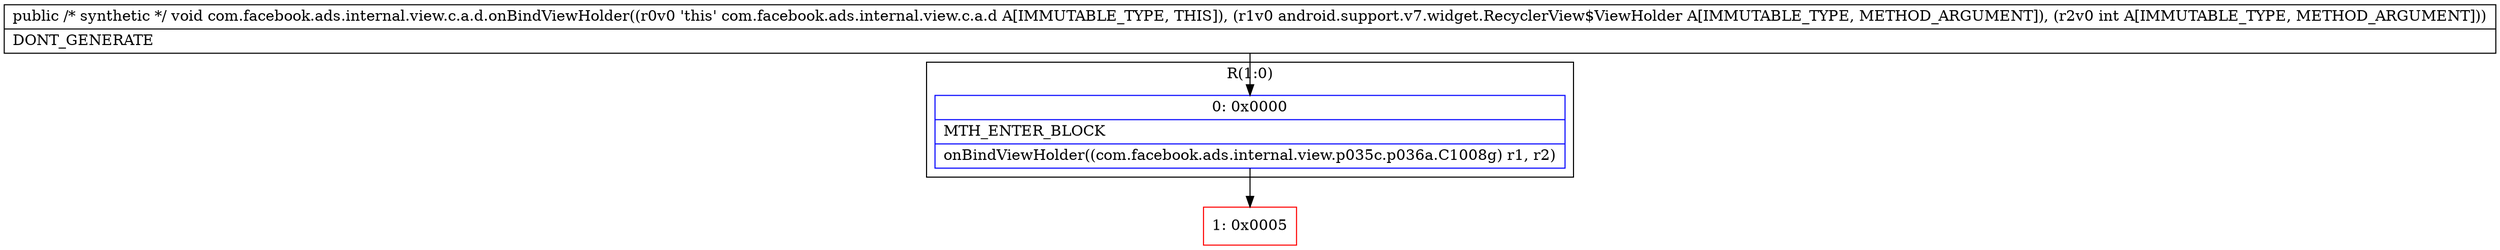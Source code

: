 digraph "CFG forcom.facebook.ads.internal.view.c.a.d.onBindViewHolder(Landroid\/support\/v7\/widget\/RecyclerView$ViewHolder;I)V" {
subgraph cluster_Region_1762288606 {
label = "R(1:0)";
node [shape=record,color=blue];
Node_0 [shape=record,label="{0\:\ 0x0000|MTH_ENTER_BLOCK\l|onBindViewHolder((com.facebook.ads.internal.view.p035c.p036a.C1008g) r1, r2)\l}"];
}
Node_1 [shape=record,color=red,label="{1\:\ 0x0005}"];
MethodNode[shape=record,label="{public \/* synthetic *\/ void com.facebook.ads.internal.view.c.a.d.onBindViewHolder((r0v0 'this' com.facebook.ads.internal.view.c.a.d A[IMMUTABLE_TYPE, THIS]), (r1v0 android.support.v7.widget.RecyclerView$ViewHolder A[IMMUTABLE_TYPE, METHOD_ARGUMENT]), (r2v0 int A[IMMUTABLE_TYPE, METHOD_ARGUMENT]))  | DONT_GENERATE\l}"];
MethodNode -> Node_0;
Node_0 -> Node_1;
}

